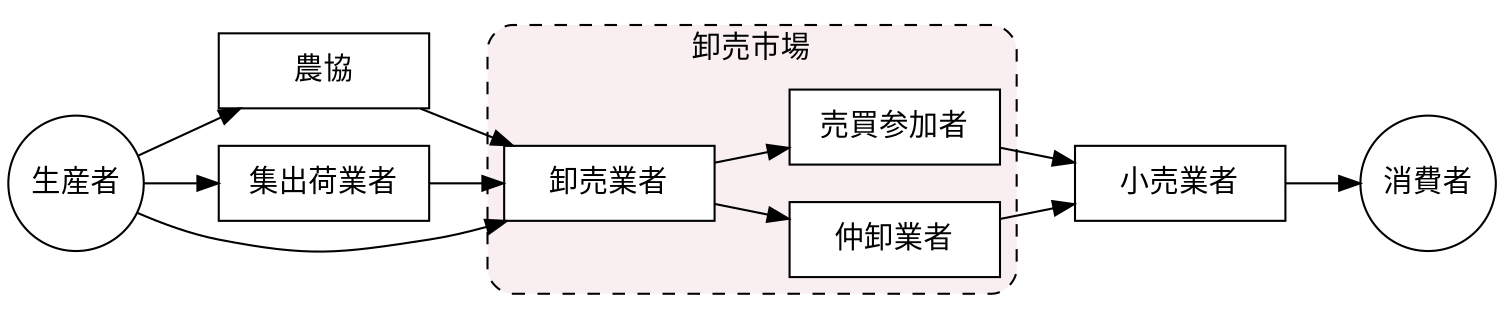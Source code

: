 digraph market_vegetables {
  graph [rankdir = LR]

  node [shape = box,
        fontname = Helvetica,
        style = filled,
        fillcolor = white, 
        width = 1.4,
        fixedsize = false]
  農協; 集出荷業者; 卸売業者; 仲卸業者; 売買参加者; 小売業者
  node [shape = circle,
        width = 0.9,
        fixedsize = false]
  生産者; 消費者

  edge [fontname = Helvetica]
  生産者->農協
  生産者->集出荷業者
  生産者->卸売業者
  農協->卸売業者
  集出荷業者->卸売業者
  卸売業者->仲卸業者
  卸売業者->売買参加者
  仲卸業者->小売業者
  売買参加者->小売業者
  小売業者->消費者

  subgraph cluster0 {
    label = "卸売市場"
    fontname = Helvetica
    bgcolor = "#F9EFF1"
    style = "dashed,rounded"
    {卸売業者; 仲卸業者; 売買参加者}
    subgraph sub {
      {rank = same; 仲卸業者; 売買参加者}
    }
  }
}